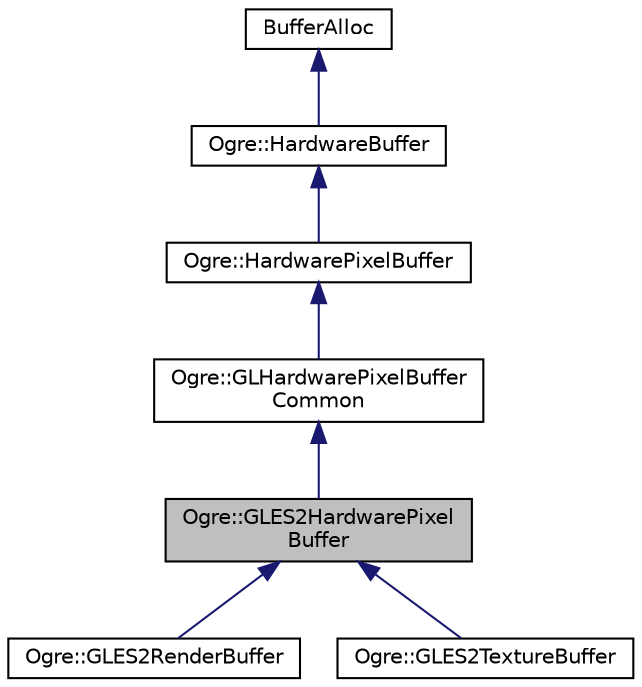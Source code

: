 digraph "Ogre::GLES2HardwarePixelBuffer"
{
  bgcolor="transparent";
  edge [fontname="Helvetica",fontsize="10",labelfontname="Helvetica",labelfontsize="10"];
  node [fontname="Helvetica",fontsize="10",shape=record];
  Node0 [label="Ogre::GLES2HardwarePixel\lBuffer",height=0.2,width=0.4,color="black", fillcolor="grey75", style="filled", fontcolor="black"];
  Node1 -> Node0 [dir="back",color="midnightblue",fontsize="10",style="solid",fontname="Helvetica"];
  Node1 [label="Ogre::GLHardwarePixelBuffer\lCommon",height=0.2,width=0.4,color="black",URL="$class_ogre_1_1_g_l_hardware_pixel_buffer_common.html"];
  Node2 -> Node1 [dir="back",color="midnightblue",fontsize="10",style="solid",fontname="Helvetica"];
  Node2 [label="Ogre::HardwarePixelBuffer",height=0.2,width=0.4,color="black",URL="$class_ogre_1_1_hardware_pixel_buffer.html",tooltip="Specialisation of HardwareBuffer for a pixel buffer. "];
  Node3 -> Node2 [dir="back",color="midnightblue",fontsize="10",style="solid",fontname="Helvetica"];
  Node3 [label="Ogre::HardwareBuffer",height=0.2,width=0.4,color="black",URL="$class_ogre_1_1_hardware_buffer.html",tooltip="Abstract class defining common features of hardware buffers. "];
  Node4 -> Node3 [dir="back",color="midnightblue",fontsize="10",style="solid",fontname="Helvetica"];
  Node4 [label="BufferAlloc",height=0.2,width=0.4,color="black",URL="$class_ogre_1_1_allocated_object.html"];
  Node0 -> Node5 [dir="back",color="midnightblue",fontsize="10",style="solid",fontname="Helvetica"];
  Node5 [label="Ogre::GLES2RenderBuffer",height=0.2,width=0.4,color="black",URL="$class_ogre_1_1_g_l_e_s2_render_buffer.html",tooltip="Renderbuffer surface. "];
  Node0 -> Node6 [dir="back",color="midnightblue",fontsize="10",style="solid",fontname="Helvetica"];
  Node6 [label="Ogre::GLES2TextureBuffer",height=0.2,width=0.4,color="black",URL="$class_ogre_1_1_g_l_e_s2_texture_buffer.html",tooltip="Texture surface. "];
}
